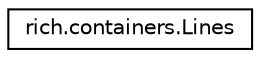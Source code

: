 digraph "Graphical Class Hierarchy"
{
 // LATEX_PDF_SIZE
  edge [fontname="Helvetica",fontsize="10",labelfontname="Helvetica",labelfontsize="10"];
  node [fontname="Helvetica",fontsize="10",shape=record];
  rankdir="LR";
  Node0 [label="rich.containers.Lines",height=0.2,width=0.4,color="black", fillcolor="white", style="filled",URL="$classrich_1_1containers_1_1Lines.html",tooltip=" "];
}
